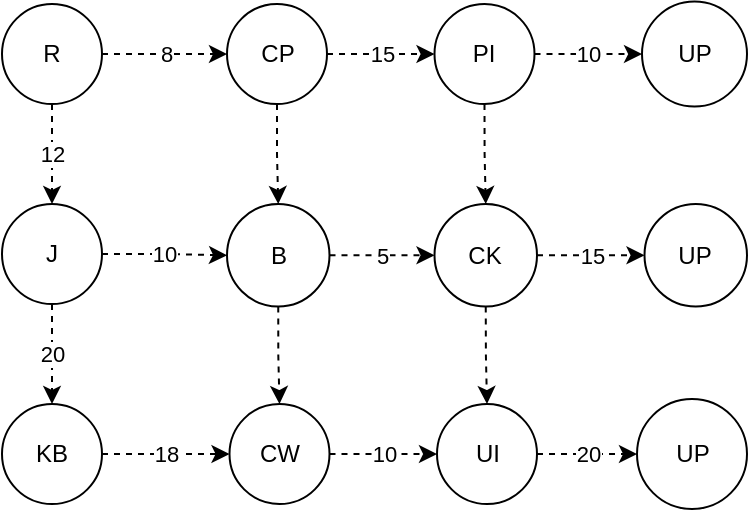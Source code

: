 <mxfile version="21.2.8" type="device">
  <diagram name="Page-1" id="JWYWPcfkarGAj64BppeS">
    <mxGraphModel dx="1418" dy="828" grid="1" gridSize="10" guides="1" tooltips="1" connect="1" arrows="1" fold="1" page="1" pageScale="1" pageWidth="850" pageHeight="1100" math="0" shadow="0">
      <root>
        <mxCell id="0" />
        <mxCell id="1" parent="0" />
        <mxCell id="CKDnRyONiuEW2QmaGQHx-1" value="8" style="edgeStyle=orthogonalEdgeStyle;rounded=0;orthogonalLoop=1;jettySize=auto;html=1;dashed=1;" edge="1" parent="1" source="Z7NKe1OKF3wler3XM7Cp-1" target="CKDnRyONiuEW2QmaGQHx-2">
          <mxGeometry relative="1" as="geometry">
            <mxPoint x="260" y="115" as="targetPoint" />
          </mxGeometry>
        </mxCell>
        <mxCell id="CKDnRyONiuEW2QmaGQHx-9" value="12" style="edgeStyle=orthogonalEdgeStyle;rounded=0;orthogonalLoop=1;jettySize=auto;html=1;dashed=1;" edge="1" parent="1" source="Z7NKe1OKF3wler3XM7Cp-1" target="CKDnRyONiuEW2QmaGQHx-10">
          <mxGeometry relative="1" as="geometry">
            <mxPoint x="175" y="200" as="targetPoint" />
          </mxGeometry>
        </mxCell>
        <mxCell id="Z7NKe1OKF3wler3XM7Cp-1" value="R" style="ellipse;whiteSpace=wrap;html=1;aspect=fixed;" parent="1" vertex="1">
          <mxGeometry x="150" y="90" width="50" height="50" as="geometry" />
        </mxCell>
        <mxCell id="CKDnRyONiuEW2QmaGQHx-3" value="15" style="edgeStyle=orthogonalEdgeStyle;rounded=0;orthogonalLoop=1;jettySize=auto;html=1;dashed=1;" edge="1" parent="1" source="CKDnRyONiuEW2QmaGQHx-2" target="CKDnRyONiuEW2QmaGQHx-4">
          <mxGeometry relative="1" as="geometry">
            <mxPoint x="370" y="115" as="targetPoint" />
          </mxGeometry>
        </mxCell>
        <mxCell id="CKDnRyONiuEW2QmaGQHx-26" style="edgeStyle=orthogonalEdgeStyle;rounded=0;orthogonalLoop=1;jettySize=auto;html=1;dashed=1;" edge="1" parent="1" source="CKDnRyONiuEW2QmaGQHx-2" target="CKDnRyONiuEW2QmaGQHx-12">
          <mxGeometry relative="1" as="geometry" />
        </mxCell>
        <mxCell id="CKDnRyONiuEW2QmaGQHx-2" value="CP" style="ellipse;whiteSpace=wrap;html=1;aspect=fixed;" vertex="1" parent="1">
          <mxGeometry x="262.5" y="90" width="50" height="50" as="geometry" />
        </mxCell>
        <mxCell id="CKDnRyONiuEW2QmaGQHx-5" value="10" style="edgeStyle=orthogonalEdgeStyle;rounded=0;orthogonalLoop=1;jettySize=auto;html=1;dashed=1;" edge="1" parent="1" source="CKDnRyONiuEW2QmaGQHx-4" target="CKDnRyONiuEW2QmaGQHx-6">
          <mxGeometry relative="1" as="geometry">
            <mxPoint x="460" y="115" as="targetPoint" />
          </mxGeometry>
        </mxCell>
        <mxCell id="CKDnRyONiuEW2QmaGQHx-27" style="edgeStyle=orthogonalEdgeStyle;rounded=0;orthogonalLoop=1;jettySize=auto;html=1;dashed=1;" edge="1" parent="1" source="CKDnRyONiuEW2QmaGQHx-4" target="CKDnRyONiuEW2QmaGQHx-14">
          <mxGeometry relative="1" as="geometry" />
        </mxCell>
        <mxCell id="CKDnRyONiuEW2QmaGQHx-4" value="PI" style="ellipse;whiteSpace=wrap;html=1;aspect=fixed;" vertex="1" parent="1">
          <mxGeometry x="366.25" y="90" width="50" height="50" as="geometry" />
        </mxCell>
        <mxCell id="CKDnRyONiuEW2QmaGQHx-6" value="UP" style="ellipse;whiteSpace=wrap;html=1;aspect=fixed;" vertex="1" parent="1">
          <mxGeometry x="470" y="88.75" width="52.5" height="52.5" as="geometry" />
        </mxCell>
        <mxCell id="CKDnRyONiuEW2QmaGQHx-11" value="10" style="edgeStyle=orthogonalEdgeStyle;rounded=0;orthogonalLoop=1;jettySize=auto;html=1;dashed=1;" edge="1" parent="1" source="CKDnRyONiuEW2QmaGQHx-10" target="CKDnRyONiuEW2QmaGQHx-12">
          <mxGeometry relative="1" as="geometry">
            <mxPoint x="260" y="215" as="targetPoint" />
          </mxGeometry>
        </mxCell>
        <mxCell id="CKDnRyONiuEW2QmaGQHx-17" value="20" style="edgeStyle=orthogonalEdgeStyle;rounded=0;orthogonalLoop=1;jettySize=auto;html=1;dashed=1;" edge="1" parent="1" source="CKDnRyONiuEW2QmaGQHx-10" target="CKDnRyONiuEW2QmaGQHx-18">
          <mxGeometry relative="1" as="geometry">
            <mxPoint x="175" y="300" as="targetPoint" />
          </mxGeometry>
        </mxCell>
        <mxCell id="CKDnRyONiuEW2QmaGQHx-10" value="J" style="ellipse;whiteSpace=wrap;html=1;aspect=fixed;" vertex="1" parent="1">
          <mxGeometry x="150" y="190" width="50" height="50" as="geometry" />
        </mxCell>
        <mxCell id="CKDnRyONiuEW2QmaGQHx-13" value="5" style="edgeStyle=orthogonalEdgeStyle;rounded=0;orthogonalLoop=1;jettySize=auto;html=1;dashed=1;" edge="1" parent="1" source="CKDnRyONiuEW2QmaGQHx-12" target="CKDnRyONiuEW2QmaGQHx-14">
          <mxGeometry relative="1" as="geometry">
            <mxPoint x="370" y="215" as="targetPoint" />
          </mxGeometry>
        </mxCell>
        <mxCell id="CKDnRyONiuEW2QmaGQHx-28" style="edgeStyle=orthogonalEdgeStyle;rounded=0;orthogonalLoop=1;jettySize=auto;html=1;entryX=0.5;entryY=0;entryDx=0;entryDy=0;dashed=1;" edge="1" parent="1" source="CKDnRyONiuEW2QmaGQHx-12" target="CKDnRyONiuEW2QmaGQHx-20">
          <mxGeometry relative="1" as="geometry" />
        </mxCell>
        <mxCell id="CKDnRyONiuEW2QmaGQHx-12" value="B" style="ellipse;whiteSpace=wrap;html=1;aspect=fixed;" vertex="1" parent="1">
          <mxGeometry x="262.5" y="190" width="51.25" height="51.25" as="geometry" />
        </mxCell>
        <mxCell id="CKDnRyONiuEW2QmaGQHx-15" value="15" style="edgeStyle=orthogonalEdgeStyle;rounded=0;orthogonalLoop=1;jettySize=auto;html=1;dashed=1;" edge="1" parent="1" source="CKDnRyONiuEW2QmaGQHx-14" target="CKDnRyONiuEW2QmaGQHx-16">
          <mxGeometry relative="1" as="geometry">
            <mxPoint x="470" y="214.375" as="targetPoint" />
          </mxGeometry>
        </mxCell>
        <mxCell id="CKDnRyONiuEW2QmaGQHx-29" style="edgeStyle=orthogonalEdgeStyle;rounded=0;orthogonalLoop=1;jettySize=auto;html=1;entryX=0.5;entryY=0;entryDx=0;entryDy=0;dashed=1;" edge="1" parent="1" source="CKDnRyONiuEW2QmaGQHx-14" target="CKDnRyONiuEW2QmaGQHx-22">
          <mxGeometry relative="1" as="geometry" />
        </mxCell>
        <mxCell id="CKDnRyONiuEW2QmaGQHx-14" value="CK" style="ellipse;whiteSpace=wrap;html=1;aspect=fixed;" vertex="1" parent="1">
          <mxGeometry x="366.25" y="190" width="51.25" height="51.25" as="geometry" />
        </mxCell>
        <mxCell id="CKDnRyONiuEW2QmaGQHx-16" value="UP" style="ellipse;whiteSpace=wrap;html=1;aspect=fixed;" vertex="1" parent="1">
          <mxGeometry x="471.25" y="190" width="51.25" height="51.25" as="geometry" />
        </mxCell>
        <mxCell id="CKDnRyONiuEW2QmaGQHx-19" value="18" style="edgeStyle=orthogonalEdgeStyle;rounded=0;orthogonalLoop=1;jettySize=auto;html=1;dashed=1;" edge="1" parent="1" source="CKDnRyONiuEW2QmaGQHx-18" target="CKDnRyONiuEW2QmaGQHx-20">
          <mxGeometry relative="1" as="geometry">
            <mxPoint x="260" y="305" as="targetPoint" />
          </mxGeometry>
        </mxCell>
        <mxCell id="CKDnRyONiuEW2QmaGQHx-18" value="KB" style="ellipse;whiteSpace=wrap;html=1;aspect=fixed;" vertex="1" parent="1">
          <mxGeometry x="150" y="290" width="50" height="50" as="geometry" />
        </mxCell>
        <mxCell id="CKDnRyONiuEW2QmaGQHx-21" value="10" style="edgeStyle=orthogonalEdgeStyle;rounded=0;orthogonalLoop=1;jettySize=auto;html=1;dashed=1;" edge="1" parent="1" source="CKDnRyONiuEW2QmaGQHx-20" target="CKDnRyONiuEW2QmaGQHx-22">
          <mxGeometry relative="1" as="geometry">
            <mxPoint x="370" y="305" as="targetPoint" />
          </mxGeometry>
        </mxCell>
        <mxCell id="CKDnRyONiuEW2QmaGQHx-20" value="CW" style="ellipse;whiteSpace=wrap;html=1;aspect=fixed;" vertex="1" parent="1">
          <mxGeometry x="263.75" y="290" width="50" height="50" as="geometry" />
        </mxCell>
        <mxCell id="CKDnRyONiuEW2QmaGQHx-24" value="20" style="edgeStyle=orthogonalEdgeStyle;rounded=0;orthogonalLoop=1;jettySize=auto;html=1;dashed=1;" edge="1" parent="1" source="CKDnRyONiuEW2QmaGQHx-22" target="CKDnRyONiuEW2QmaGQHx-25">
          <mxGeometry relative="1" as="geometry">
            <mxPoint x="470" y="305" as="targetPoint" />
          </mxGeometry>
        </mxCell>
        <mxCell id="CKDnRyONiuEW2QmaGQHx-22" value="UI" style="ellipse;whiteSpace=wrap;html=1;aspect=fixed;" vertex="1" parent="1">
          <mxGeometry x="367.5" y="290" width="50" height="50" as="geometry" />
        </mxCell>
        <mxCell id="CKDnRyONiuEW2QmaGQHx-25" value="UP" style="ellipse;whiteSpace=wrap;html=1;aspect=fixed;" vertex="1" parent="1">
          <mxGeometry x="467.5" y="287.5" width="55" height="55" as="geometry" />
        </mxCell>
      </root>
    </mxGraphModel>
  </diagram>
</mxfile>

